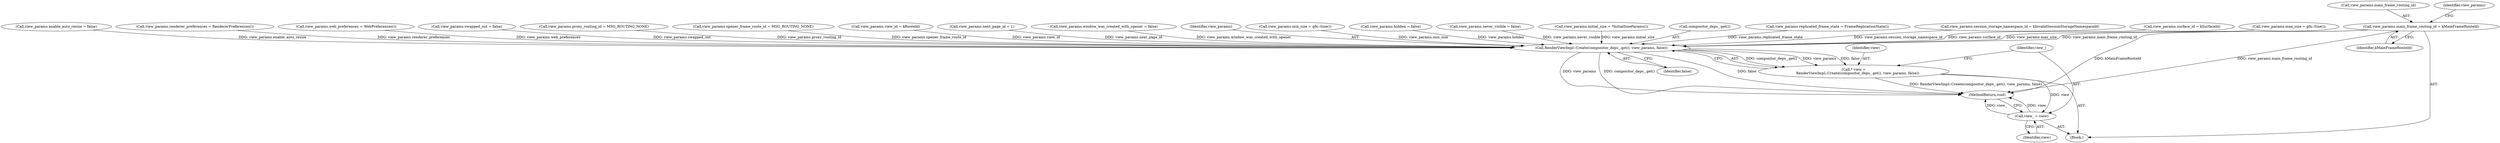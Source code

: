 digraph "0_Chrome_d926098e2e2be270c80a5ba25ab8a611b80b8556@API" {
"1000183" [label="(Call,view_params.main_frame_routing_id = kMainFrameRouteId)"];
"1000253" [label="(Call,RenderViewImpl::Create(compositor_deps_.get(), view_params, false))"];
"1000251" [label="(Call,* view =\n       RenderViewImpl::Create(compositor_deps_.get(), view_params, false))"];
"1000257" [label="(Call,view_ = view)"];
"1000208" [label="(Call,view_params.proxy_routing_id = MSG_ROUTING_NONE)"];
"1000251" [label="(Call,* view =\n       RenderViewImpl::Create(compositor_deps_.get(), view_params, false))"];
"1000158" [label="(Call,view_params.opener_frame_route_id = MSG_ROUTING_NONE)"];
"1000178" [label="(Call,view_params.view_id = kRouteId)"];
"1000223" [label="(Call,view_params.next_page_id = 1)"];
"1000163" [label="(Call,view_params.window_was_created_with_opener = false)"];
"1000252" [label="(Identifier,view)"];
"1000184" [label="(Call,view_params.main_frame_routing_id)"];
"1000255" [label="(Identifier,view_params)"];
"1000239" [label="(Call,view_params.min_size = gfx::Size())"];
"1000213" [label="(Call,view_params.hidden = false)"];
"1000218" [label="(Call,view_params.never_visible = false)"];
"1000228" [label="(Call,view_params.initial_size = *InitialSizeParams())"];
"1000101" [label="(Block,)"];
"1000187" [label="(Identifier,kMainFrameRouteId)"];
"1000256" [label="(Identifier,false)"];
"1000257" [label="(Call,view_ = view)"];
"1000254" [label="(Call,compositor_deps_.get())"];
"1000190" [label="(Identifier,view_params)"];
"1000203" [label="(Call,view_params.replicated_frame_state = FrameReplicationState())"];
"1000260" [label="(MethodReturn,void)"];
"1000193" [label="(Call,view_params.session_storage_namespace_id = kInvalidSessionStorageNamespaceId)"];
"1000253" [label="(Call,RenderViewImpl::Create(compositor_deps_.get(), view_params, false))"];
"1000188" [label="(Call,view_params.surface_id = kSurfaceId)"];
"1000244" [label="(Call,view_params.max_size = gfx::Size())"];
"1000234" [label="(Call,view_params.enable_auto_resize = false)"];
"1000183" [label="(Call,view_params.main_frame_routing_id = kMainFrameRouteId)"];
"1000259" [label="(Identifier,view)"];
"1000168" [label="(Call,view_params.renderer_preferences = RendererPreferences())"];
"1000173" [label="(Call,view_params.web_preferences = WebPreferences())"];
"1000198" [label="(Call,view_params.swapped_out = false)"];
"1000258" [label="(Identifier,view_)"];
"1000183" -> "1000101"  [label="AST: "];
"1000183" -> "1000187"  [label="CFG: "];
"1000184" -> "1000183"  [label="AST: "];
"1000187" -> "1000183"  [label="AST: "];
"1000190" -> "1000183"  [label="CFG: "];
"1000183" -> "1000260"  [label="DDG: kMainFrameRouteId"];
"1000183" -> "1000260"  [label="DDG: view_params.main_frame_routing_id"];
"1000183" -> "1000253"  [label="DDG: view_params.main_frame_routing_id"];
"1000253" -> "1000251"  [label="AST: "];
"1000253" -> "1000256"  [label="CFG: "];
"1000254" -> "1000253"  [label="AST: "];
"1000255" -> "1000253"  [label="AST: "];
"1000256" -> "1000253"  [label="AST: "];
"1000251" -> "1000253"  [label="CFG: "];
"1000253" -> "1000260"  [label="DDG: view_params"];
"1000253" -> "1000260"  [label="DDG: compositor_deps_.get()"];
"1000253" -> "1000260"  [label="DDG: false"];
"1000253" -> "1000251"  [label="DDG: compositor_deps_.get()"];
"1000253" -> "1000251"  [label="DDG: view_params"];
"1000253" -> "1000251"  [label="DDG: false"];
"1000158" -> "1000253"  [label="DDG: view_params.opener_frame_route_id"];
"1000163" -> "1000253"  [label="DDG: view_params.window_was_created_with_opener"];
"1000193" -> "1000253"  [label="DDG: view_params.session_storage_namespace_id"];
"1000208" -> "1000253"  [label="DDG: view_params.proxy_routing_id"];
"1000178" -> "1000253"  [label="DDG: view_params.view_id"];
"1000218" -> "1000253"  [label="DDG: view_params.never_visible"];
"1000228" -> "1000253"  [label="DDG: view_params.initial_size"];
"1000198" -> "1000253"  [label="DDG: view_params.swapped_out"];
"1000244" -> "1000253"  [label="DDG: view_params.max_size"];
"1000173" -> "1000253"  [label="DDG: view_params.web_preferences"];
"1000168" -> "1000253"  [label="DDG: view_params.renderer_preferences"];
"1000234" -> "1000253"  [label="DDG: view_params.enable_auto_resize"];
"1000239" -> "1000253"  [label="DDG: view_params.min_size"];
"1000213" -> "1000253"  [label="DDG: view_params.hidden"];
"1000188" -> "1000253"  [label="DDG: view_params.surface_id"];
"1000223" -> "1000253"  [label="DDG: view_params.next_page_id"];
"1000203" -> "1000253"  [label="DDG: view_params.replicated_frame_state"];
"1000251" -> "1000101"  [label="AST: "];
"1000252" -> "1000251"  [label="AST: "];
"1000258" -> "1000251"  [label="CFG: "];
"1000251" -> "1000260"  [label="DDG: RenderViewImpl::Create(compositor_deps_.get(), view_params, false)"];
"1000251" -> "1000257"  [label="DDG: view"];
"1000257" -> "1000101"  [label="AST: "];
"1000257" -> "1000259"  [label="CFG: "];
"1000258" -> "1000257"  [label="AST: "];
"1000259" -> "1000257"  [label="AST: "];
"1000260" -> "1000257"  [label="CFG: "];
"1000257" -> "1000260"  [label="DDG: view"];
"1000257" -> "1000260"  [label="DDG: view_"];
}
